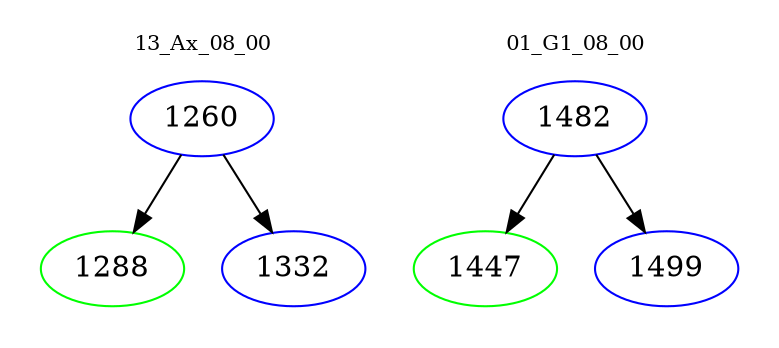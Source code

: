digraph{
subgraph cluster_0 {
color = white
label = "13_Ax_08_00";
fontsize=10;
T0_1260 [label="1260", color="blue"]
T0_1260 -> T0_1288 [color="black"]
T0_1288 [label="1288", color="green"]
T0_1260 -> T0_1332 [color="black"]
T0_1332 [label="1332", color="blue"]
}
subgraph cluster_1 {
color = white
label = "01_G1_08_00";
fontsize=10;
T1_1482 [label="1482", color="blue"]
T1_1482 -> T1_1447 [color="black"]
T1_1447 [label="1447", color="green"]
T1_1482 -> T1_1499 [color="black"]
T1_1499 [label="1499", color="blue"]
}
}
